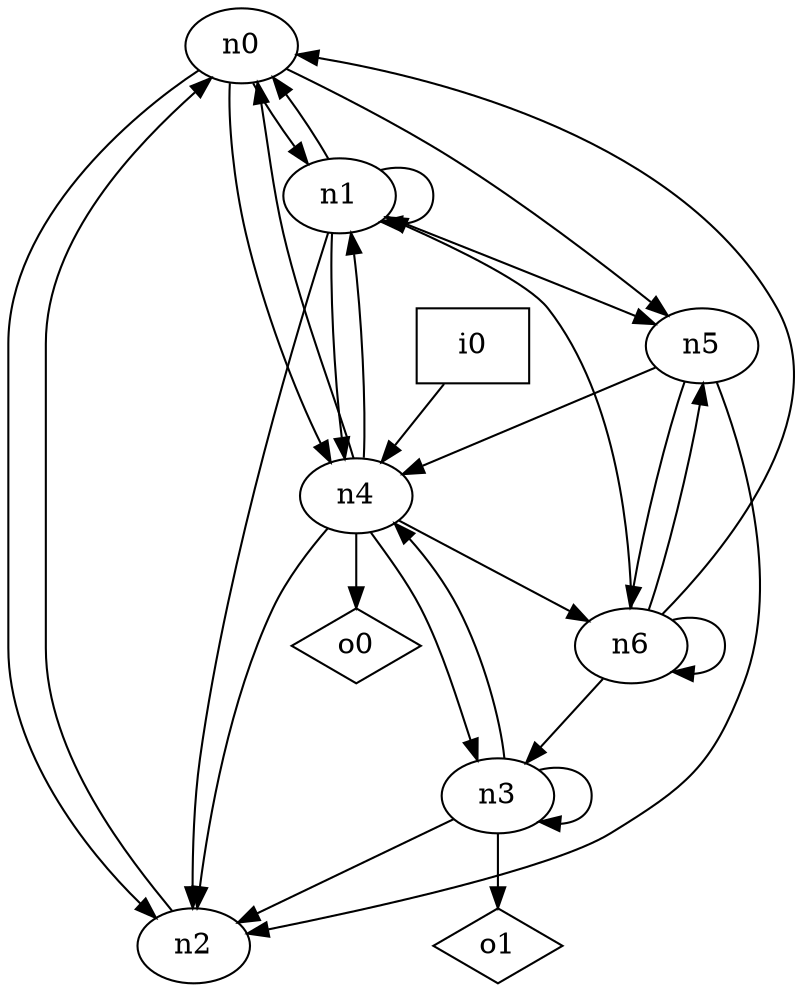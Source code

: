 digraph G {
n0 [label="n0"];
n1 [label="n1"];
n2 [label="n2"];
n3 [label="n3"];
n4 [label="n4"];
n5 [label="n5"];
n6 [label="n6"];
n7 [label="i0",shape="box"];
n8 [label="o0",shape="diamond"];
n9 [label="o1",shape="diamond"];
n0 -> n1
n0 -> n2
n0 -> n4
n0 -> n5
n1 -> n0
n1 -> n1
n1 -> n2
n1 -> n4
n1 -> n5
n2 -> n0
n3 -> n2
n3 -> n3
n3 -> n4
n3 -> n9
n4 -> n0
n4 -> n1
n4 -> n2
n4 -> n3
n4 -> n6
n4 -> n8
n5 -> n2
n5 -> n4
n5 -> n6
n6 -> n0
n6 -> n1
n6 -> n3
n6 -> n5
n6 -> n6
n7 -> n4
}